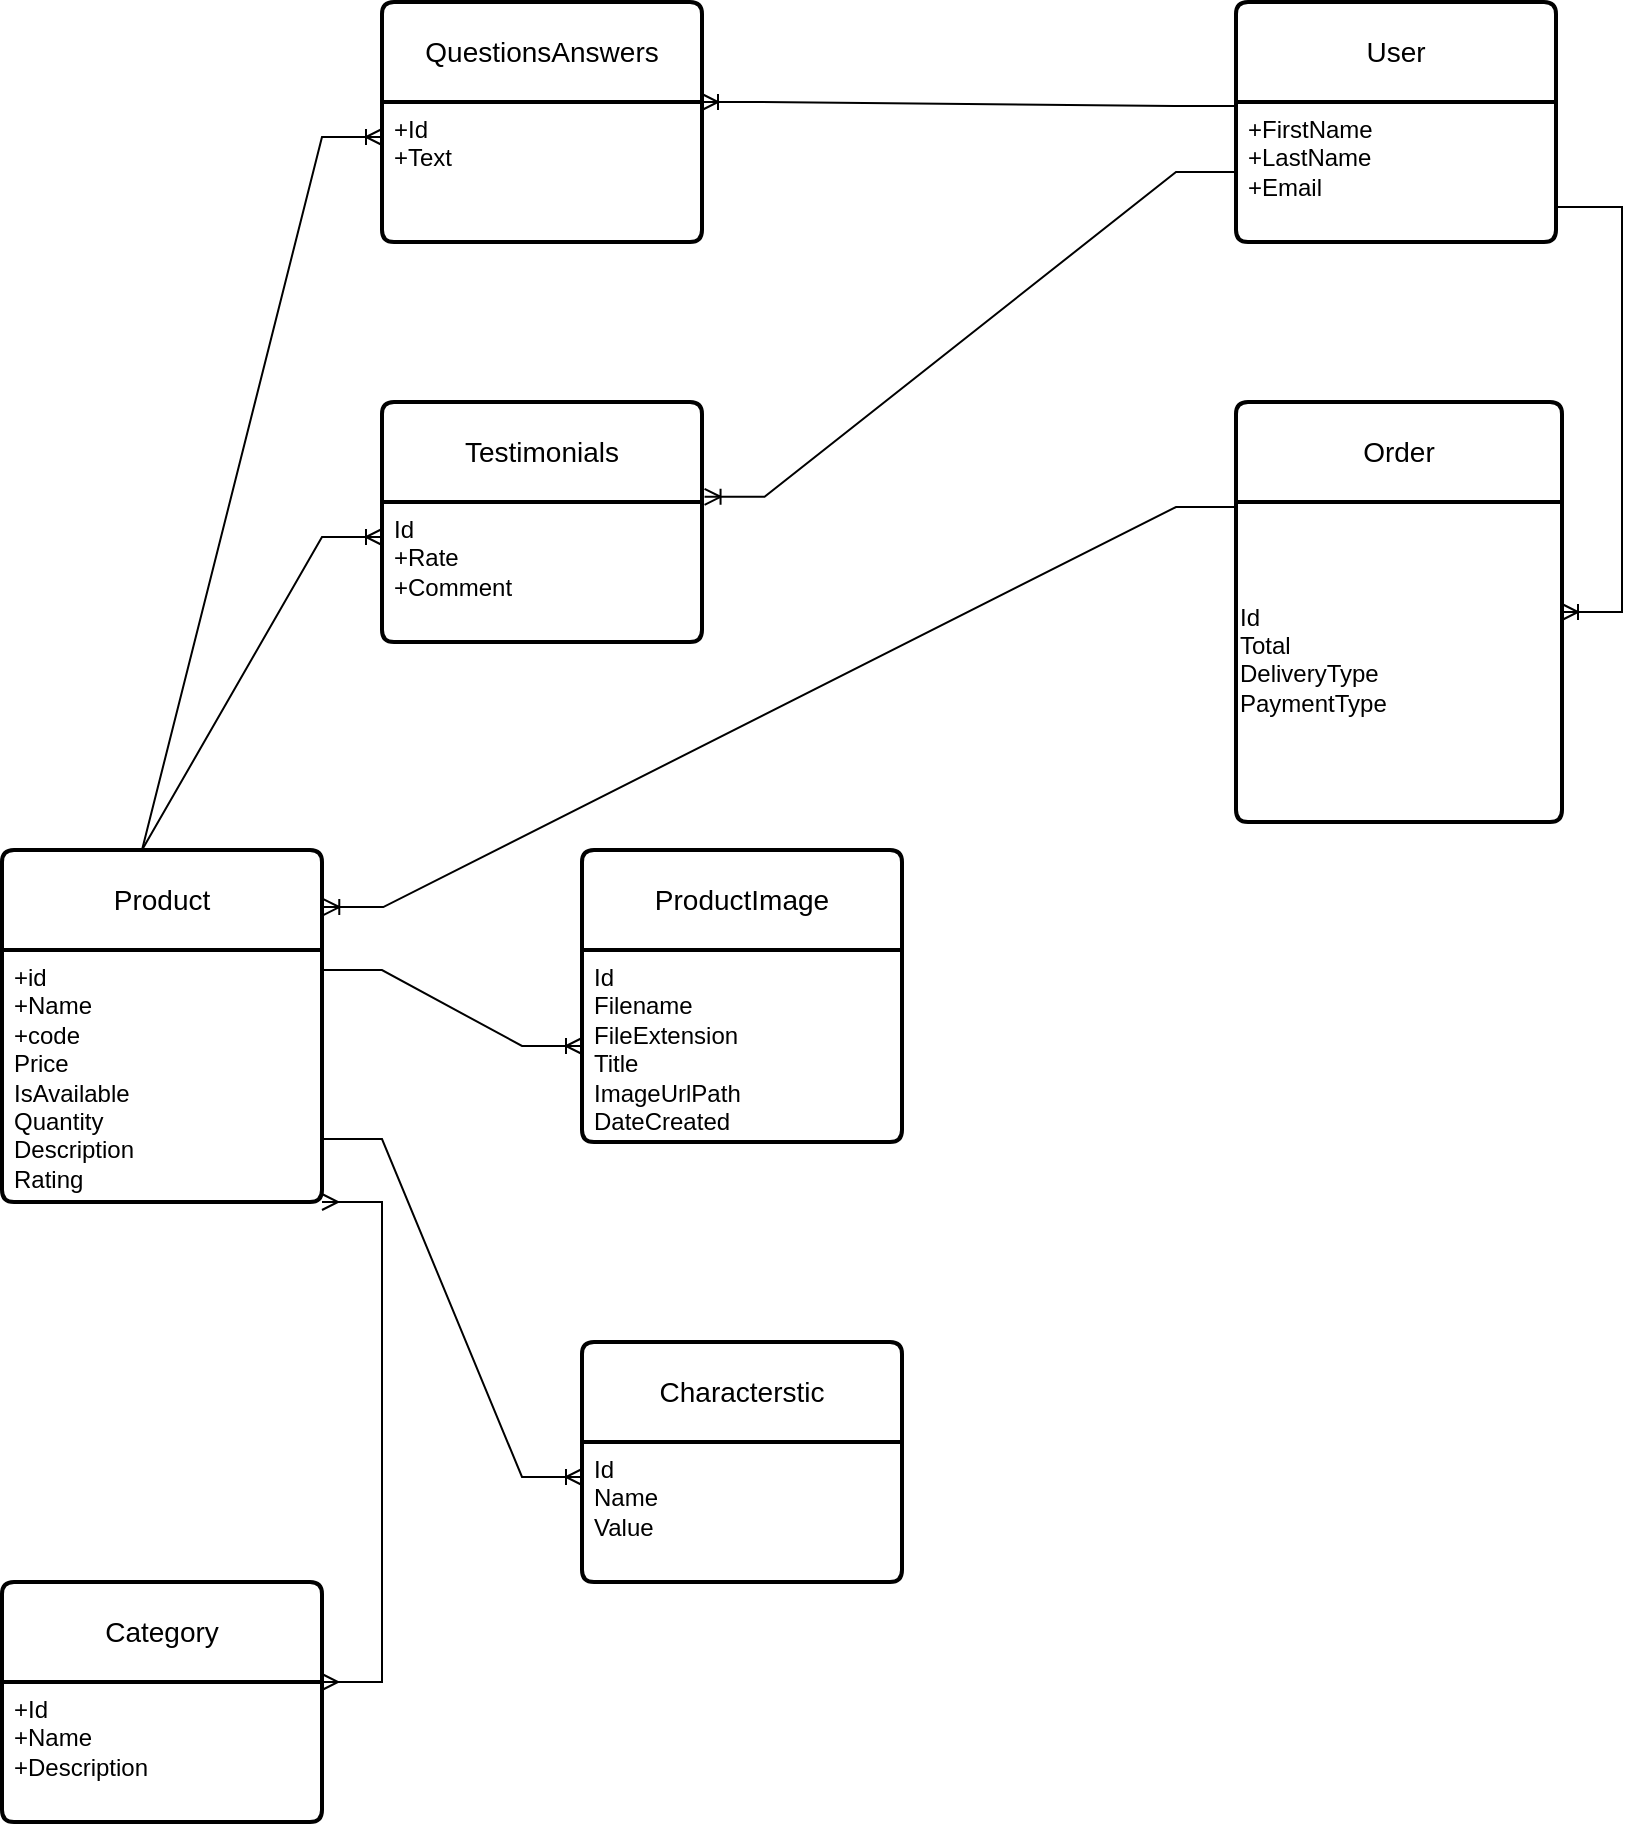 <mxfile version="24.6.4" type="github">
  <diagram name="Page-1" id="2G2clgIktXzDvsGX44Wx">
    <mxGraphModel dx="2074" dy="1098" grid="1" gridSize="10" guides="1" tooltips="1" connect="1" arrows="1" fold="1" page="1" pageScale="1" pageWidth="1654" pageHeight="1169" math="0" shadow="0">
      <root>
        <mxCell id="0" />
        <mxCell id="1" parent="0" />
        <mxCell id="EjFapSTFmHnafdtcggYt-1" value="&lt;div&gt;User&lt;/div&gt;" style="swimlane;childLayout=stackLayout;horizontal=1;startSize=50;horizontalStack=0;rounded=1;fontSize=14;fontStyle=0;strokeWidth=2;resizeParent=0;resizeLast=1;shadow=0;dashed=0;align=center;arcSize=4;whiteSpace=wrap;html=1;" parent="1" vertex="1">
          <mxGeometry x="747" y="40" width="160" height="120" as="geometry">
            <mxRectangle x="505" y="50" width="70" height="50" as="alternateBounds" />
          </mxGeometry>
        </mxCell>
        <mxCell id="EjFapSTFmHnafdtcggYt-2" value="+FirstName&lt;br&gt;+LastName&lt;br&gt;+Email" style="align=left;strokeColor=none;fillColor=none;spacingLeft=4;fontSize=12;verticalAlign=top;resizable=0;rotatable=0;part=1;html=1;" parent="EjFapSTFmHnafdtcggYt-1" vertex="1">
          <mxGeometry y="50" width="160" height="70" as="geometry" />
        </mxCell>
        <mxCell id="EjFapSTFmHnafdtcggYt-11" value="Order" style="swimlane;childLayout=stackLayout;horizontal=1;startSize=50;horizontalStack=0;rounded=1;fontSize=14;fontStyle=0;strokeWidth=2;resizeParent=0;resizeLast=1;shadow=0;dashed=0;align=center;arcSize=4;whiteSpace=wrap;html=1;" parent="1" vertex="1">
          <mxGeometry x="747" y="240" width="163" height="210" as="geometry">
            <mxRectangle x="505" y="50" width="70" height="50" as="alternateBounds" />
          </mxGeometry>
        </mxCell>
        <mxCell id="Wb85t1oUKl6ITRCX41S2-25" value="&lt;p style=&quot;line-height: 110%;&quot;&gt;&lt;/p&gt;&lt;div align=&quot;left&quot;&gt;Id&lt;/div&gt;&lt;div align=&quot;left&quot;&gt;Total&lt;br&gt;&lt;/div&gt;&lt;div align=&quot;left&quot;&gt;DeliveryType&lt;/div&gt;&lt;div align=&quot;left&quot;&gt;PaymentType&lt;/div&gt;&lt;div align=&quot;left&quot;&gt;&lt;br&gt;&lt;/div&gt;" style="text;html=1;align=left;verticalAlign=middle;resizable=0;points=[];autosize=1;strokeColor=none;fillColor=none;" parent="EjFapSTFmHnafdtcggYt-11" vertex="1">
          <mxGeometry y="50" width="163" height="160" as="geometry" />
        </mxCell>
        <mxCell id="EjFapSTFmHnafdtcggYt-16" value="" style="edgeStyle=entityRelationEdgeStyle;fontSize=12;html=1;endArrow=ERoneToMany;rounded=0;exitX=1;exitY=0.75;exitDx=0;exitDy=0;" parent="1" source="EjFapSTFmHnafdtcggYt-2" target="EjFapSTFmHnafdtcggYt-11" edge="1">
          <mxGeometry width="100" height="100" relative="1" as="geometry">
            <mxPoint x="1037" y="160" as="sourcePoint" />
            <mxPoint x="1080" y="260" as="targetPoint" />
            <Array as="points">
              <mxPoint x="1050" y="137.5" />
              <mxPoint x="1040" y="137.5" />
              <mxPoint x="1060" y="217.5" />
              <mxPoint x="1090" y="217.5" />
            </Array>
          </mxGeometry>
        </mxCell>
        <mxCell id="EjFapSTFmHnafdtcggYt-17" value="ProductImage" style="swimlane;childLayout=stackLayout;horizontal=1;startSize=50;horizontalStack=0;rounded=1;fontSize=14;fontStyle=0;strokeWidth=2;resizeParent=0;resizeLast=1;shadow=0;dashed=0;align=center;arcSize=4;whiteSpace=wrap;html=1;" parent="1" vertex="1">
          <mxGeometry x="420" y="464" width="160" height="146" as="geometry" />
        </mxCell>
        <mxCell id="EjFapSTFmHnafdtcggYt-18" value="&lt;div&gt;Id&lt;/div&gt;&lt;div&gt;Filename&lt;/div&gt;&lt;div&gt;FileExtension&lt;/div&gt;&lt;div&gt;Title&lt;/div&gt;&lt;div&gt;ImageUrlPath&lt;/div&gt;&lt;div&gt;DateCreated&lt;br&gt;&lt;/div&gt;" style="align=left;strokeColor=none;fillColor=none;spacingLeft=4;fontSize=12;verticalAlign=top;resizable=0;rotatable=0;part=1;html=1;" parent="EjFapSTFmHnafdtcggYt-17" vertex="1">
          <mxGeometry y="50" width="160" height="96" as="geometry" />
        </mxCell>
        <mxCell id="EjFapSTFmHnafdtcggYt-19" value="" style="edgeStyle=entityRelationEdgeStyle;fontSize=12;html=1;endArrow=ERoneToMany;rounded=0;exitX=1;exitY=0.5;exitDx=0;exitDy=0;entryX=0;entryY=0.5;entryDx=0;entryDy=0;" parent="1" target="EjFapSTFmHnafdtcggYt-18" edge="1">
          <mxGeometry width="100" height="100" relative="1" as="geometry">
            <mxPoint x="290" y="524" as="sourcePoint" />
            <mxPoint x="410" y="560" as="targetPoint" />
          </mxGeometry>
        </mxCell>
        <mxCell id="Wb85t1oUKl6ITRCX41S2-3" value="Product" style="swimlane;childLayout=stackLayout;horizontal=1;startSize=50;horizontalStack=0;rounded=1;fontSize=14;fontStyle=0;strokeWidth=2;resizeParent=0;resizeLast=1;shadow=0;dashed=0;align=center;arcSize=4;whiteSpace=wrap;html=1;" parent="1" vertex="1">
          <mxGeometry x="130" y="464" width="160" height="176" as="geometry" />
        </mxCell>
        <object label="+id&lt;br&gt;+Name&lt;br&gt;&lt;div&gt;+code&lt;/div&gt;&lt;div&gt;Price&lt;/div&gt;&lt;div&gt;IsAvailable&lt;/div&gt;&lt;div&gt;Quantity&lt;/div&gt;&lt;div&gt;Description&lt;/div&gt;Rating" Price="" id="Wb85t1oUKl6ITRCX41S2-4">
          <mxCell style="align=left;strokeColor=none;fillColor=none;spacingLeft=4;fontSize=12;verticalAlign=top;resizable=0;rotatable=0;part=1;html=1;" parent="Wb85t1oUKl6ITRCX41S2-3" vertex="1">
            <mxGeometry y="50" width="160" height="126" as="geometry" />
          </mxCell>
        </object>
        <mxCell id="Wb85t1oUKl6ITRCX41S2-5" value="Characterstic" style="swimlane;childLayout=stackLayout;horizontal=1;startSize=50;horizontalStack=0;rounded=1;fontSize=14;fontStyle=0;strokeWidth=2;resizeParent=0;resizeLast=1;shadow=0;dashed=0;align=center;arcSize=4;whiteSpace=wrap;html=1;" parent="1" vertex="1">
          <mxGeometry x="420" y="710" width="160" height="120" as="geometry" />
        </mxCell>
        <mxCell id="Wb85t1oUKl6ITRCX41S2-6" value="&lt;div&gt;Id&lt;/div&gt;&lt;div&gt;Name&lt;/div&gt;&lt;div&gt;Value&lt;br&gt;&lt;/div&gt;" style="align=left;strokeColor=none;fillColor=none;spacingLeft=4;fontSize=12;verticalAlign=top;resizable=0;rotatable=0;part=1;html=1;" parent="Wb85t1oUKl6ITRCX41S2-5" vertex="1">
          <mxGeometry y="50" width="160" height="70" as="geometry" />
        </mxCell>
        <mxCell id="Wb85t1oUKl6ITRCX41S2-9" value="" style="edgeStyle=entityRelationEdgeStyle;fontSize=12;html=1;endArrow=ERoneToMany;rounded=0;exitX=1;exitY=0.75;exitDx=0;exitDy=0;entryX=0;entryY=0.25;entryDx=0;entryDy=0;" parent="1" source="Wb85t1oUKl6ITRCX41S2-4" target="Wb85t1oUKl6ITRCX41S2-6" edge="1">
          <mxGeometry width="100" height="100" relative="1" as="geometry">
            <mxPoint x="300" y="750" as="sourcePoint" />
            <mxPoint x="400" y="650" as="targetPoint" />
          </mxGeometry>
        </mxCell>
        <mxCell id="Wb85t1oUKl6ITRCX41S2-10" value="Testimonials" style="swimlane;childLayout=stackLayout;horizontal=1;startSize=50;horizontalStack=0;rounded=1;fontSize=14;fontStyle=0;strokeWidth=2;resizeParent=0;resizeLast=1;shadow=0;dashed=0;align=center;arcSize=4;whiteSpace=wrap;html=1;" parent="1" vertex="1">
          <mxGeometry x="320" y="240" width="160" height="120" as="geometry" />
        </mxCell>
        <mxCell id="Wb85t1oUKl6ITRCX41S2-11" value="Id&lt;br&gt;+Rate&lt;br&gt;+Comment" style="align=left;strokeColor=none;fillColor=none;spacingLeft=4;fontSize=12;verticalAlign=top;resizable=0;rotatable=0;part=1;html=1;" parent="Wb85t1oUKl6ITRCX41S2-10" vertex="1">
          <mxGeometry y="50" width="160" height="70" as="geometry" />
        </mxCell>
        <mxCell id="Wb85t1oUKl6ITRCX41S2-13" value="" style="edgeStyle=entityRelationEdgeStyle;fontSize=12;html=1;endArrow=ERoneToMany;rounded=0;exitX=0.25;exitY=0;exitDx=0;exitDy=0;entryX=0;entryY=0.25;entryDx=0;entryDy=0;" parent="1" source="Wb85t1oUKl6ITRCX41S2-3" target="Wb85t1oUKl6ITRCX41S2-11" edge="1">
          <mxGeometry width="100" height="100" relative="1" as="geometry">
            <mxPoint x="150" y="390" as="sourcePoint" />
            <mxPoint x="250" y="290" as="targetPoint" />
          </mxGeometry>
        </mxCell>
        <mxCell id="Wb85t1oUKl6ITRCX41S2-14" value="QuestionsAnswers" style="swimlane;childLayout=stackLayout;horizontal=1;startSize=50;horizontalStack=0;rounded=1;fontSize=14;fontStyle=0;strokeWidth=2;resizeParent=0;resizeLast=1;shadow=0;dashed=0;align=center;arcSize=4;whiteSpace=wrap;html=1;" parent="1" vertex="1">
          <mxGeometry x="320" y="40" width="160" height="120" as="geometry" />
        </mxCell>
        <mxCell id="Wb85t1oUKl6ITRCX41S2-15" value="+Id&lt;br&gt;+Text" style="align=left;strokeColor=none;fillColor=none;spacingLeft=4;fontSize=12;verticalAlign=top;resizable=0;rotatable=0;part=1;html=1;" parent="Wb85t1oUKl6ITRCX41S2-14" vertex="1">
          <mxGeometry y="50" width="160" height="70" as="geometry" />
        </mxCell>
        <mxCell id="Wb85t1oUKl6ITRCX41S2-16" value="" style="edgeStyle=entityRelationEdgeStyle;fontSize=12;html=1;endArrow=ERoneToMany;rounded=0;exitX=0.25;exitY=0;exitDx=0;exitDy=0;entryX=0;entryY=0.25;entryDx=0;entryDy=0;" parent="1" source="Wb85t1oUKl6ITRCX41S2-3" target="Wb85t1oUKl6ITRCX41S2-15" edge="1">
          <mxGeometry width="100" height="100" relative="1" as="geometry">
            <mxPoint x="110" y="320" as="sourcePoint" />
            <mxPoint x="210" y="220" as="targetPoint" />
          </mxGeometry>
        </mxCell>
        <mxCell id="Wb85t1oUKl6ITRCX41S2-17" value="" style="edgeStyle=entityRelationEdgeStyle;fontSize=12;html=1;endArrow=ERoneToMany;rounded=0;exitX=-0.006;exitY=0.433;exitDx=0;exitDy=0;exitPerimeter=0;entryX=1;entryY=0;entryDx=0;entryDy=0;" parent="1" source="EjFapSTFmHnafdtcggYt-1" target="Wb85t1oUKl6ITRCX41S2-15" edge="1">
          <mxGeometry width="100" height="100" relative="1" as="geometry">
            <mxPoint x="480" y="430" as="sourcePoint" />
            <mxPoint x="580" y="330" as="targetPoint" />
          </mxGeometry>
        </mxCell>
        <mxCell id="Wb85t1oUKl6ITRCX41S2-18" value="" style="edgeStyle=entityRelationEdgeStyle;fontSize=12;html=1;endArrow=ERoneToMany;rounded=0;entryX=1.008;entryY=0.395;entryDx=0;entryDy=0;entryPerimeter=0;exitX=0;exitY=0.5;exitDx=0;exitDy=0;" parent="1" source="EjFapSTFmHnafdtcggYt-2" target="Wb85t1oUKl6ITRCX41S2-10" edge="1">
          <mxGeometry width="100" height="100" relative="1" as="geometry">
            <mxPoint x="530" y="330" as="sourcePoint" />
            <mxPoint x="630" y="230" as="targetPoint" />
          </mxGeometry>
        </mxCell>
        <mxCell id="Wb85t1oUKl6ITRCX41S2-19" value="Category" style="swimlane;childLayout=stackLayout;horizontal=1;startSize=50;horizontalStack=0;rounded=1;fontSize=14;fontStyle=0;strokeWidth=2;resizeParent=0;resizeLast=1;shadow=0;dashed=0;align=center;arcSize=4;whiteSpace=wrap;html=1;" parent="1" vertex="1">
          <mxGeometry x="130" y="830" width="160" height="120" as="geometry" />
        </mxCell>
        <mxCell id="Wb85t1oUKl6ITRCX41S2-20" value="+Id&lt;br&gt;+Name&lt;br&gt;+Description" style="align=left;strokeColor=none;fillColor=none;spacingLeft=4;fontSize=12;verticalAlign=top;resizable=0;rotatable=0;part=1;html=1;" parent="Wb85t1oUKl6ITRCX41S2-19" vertex="1">
          <mxGeometry y="50" width="160" height="70" as="geometry" />
        </mxCell>
        <mxCell id="Wb85t1oUKl6ITRCX41S2-21" value="" style="edgeStyle=entityRelationEdgeStyle;fontSize=12;html=1;endArrow=ERmany;startArrow=ERmany;rounded=0;entryX=1;entryY=1;entryDx=0;entryDy=0;exitX=1;exitY=0;exitDx=0;exitDy=0;" parent="1" source="Wb85t1oUKl6ITRCX41S2-20" target="Wb85t1oUKl6ITRCX41S2-4" edge="1">
          <mxGeometry width="100" height="100" relative="1" as="geometry">
            <mxPoint x="40" y="810" as="sourcePoint" />
            <mxPoint x="40" y="620" as="targetPoint" />
            <Array as="points">
              <mxPoint y="700" />
              <mxPoint x="200" y="750" />
              <mxPoint x="220" y="650" />
            </Array>
          </mxGeometry>
        </mxCell>
        <mxCell id="Wb85t1oUKl6ITRCX41S2-22" value="" style="edgeStyle=entityRelationEdgeStyle;fontSize=12;html=1;endArrow=ERoneToMany;rounded=0;entryX=1.004;entryY=0.162;entryDx=0;entryDy=0;entryPerimeter=0;exitX=0;exitY=0.25;exitDx=0;exitDy=0;" parent="1" source="EjFapSTFmHnafdtcggYt-11" target="Wb85t1oUKl6ITRCX41S2-3" edge="1">
          <mxGeometry width="100" height="100" relative="1" as="geometry">
            <mxPoint x="550" y="380" as="sourcePoint" />
            <mxPoint x="650" y="280" as="targetPoint" />
          </mxGeometry>
        </mxCell>
      </root>
    </mxGraphModel>
  </diagram>
</mxfile>
